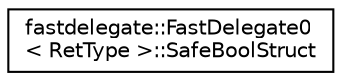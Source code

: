 digraph "Graphical Class Hierarchy"
{
 // INTERACTIVE_SVG=YES
  edge [fontname="Helvetica",fontsize="10",labelfontname="Helvetica",labelfontsize="10"];
  node [fontname="Helvetica",fontsize="10",shape=record];
  rankdir="LR";
  Node1 [label="fastdelegate::FastDelegate0\l\< RetType \>::SafeBoolStruct",height=0.2,width=0.4,color="black", fillcolor="white", style="filled",URL="$structfastdelegate_1_1FastDelegate0_1_1SafeBoolStruct.html"];
}
